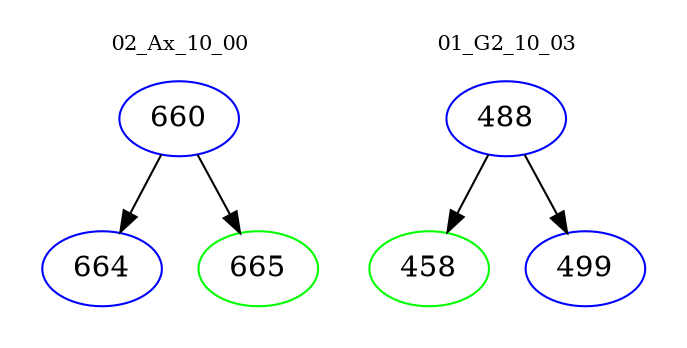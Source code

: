 digraph{
subgraph cluster_0 {
color = white
label = "02_Ax_10_00";
fontsize=10;
T0_660 [label="660", color="blue"]
T0_660 -> T0_664 [color="black"]
T0_664 [label="664", color="blue"]
T0_660 -> T0_665 [color="black"]
T0_665 [label="665", color="green"]
}
subgraph cluster_1 {
color = white
label = "01_G2_10_03";
fontsize=10;
T1_488 [label="488", color="blue"]
T1_488 -> T1_458 [color="black"]
T1_458 [label="458", color="green"]
T1_488 -> T1_499 [color="black"]
T1_499 [label="499", color="blue"]
}
}
